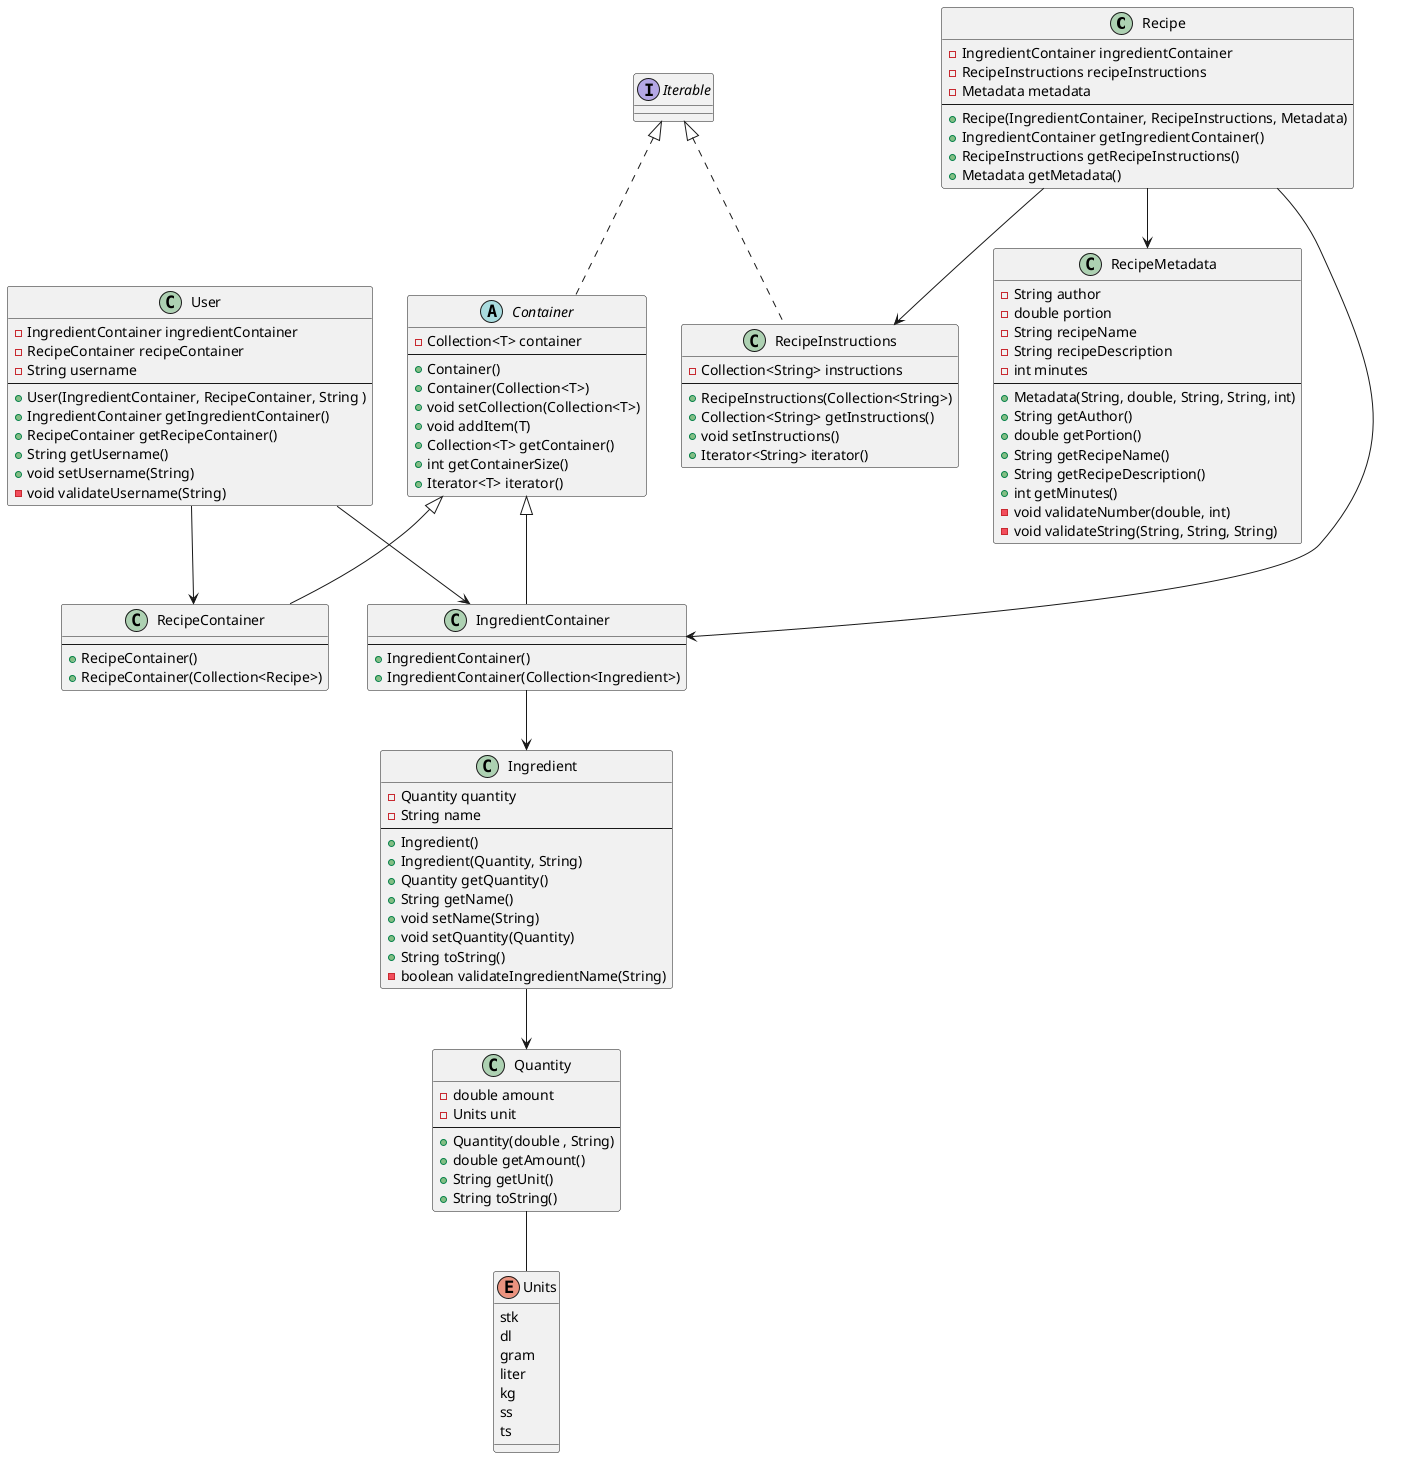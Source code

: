 @startuml sequence_diagram
class Recipe {
    - IngredientContainer ingredientContainer
    - RecipeInstructions recipeInstructions
    - Metadata metadata
    --
    + Recipe(IngredientContainer, RecipeInstructions, Metadata)
    + IngredientContainer getIngredientContainer()
    + RecipeInstructions getRecipeInstructions()
    + Metadata getMetadata()
}

class Quantity {
    - double amount
    - Units unit
    --
    + Quantity(double , String)
    + double getAmount()
    + String getUnit()
    + String toString()
}

enum Units {
    stk
    dl
    gram
    liter
    kg
    ss
    ts
}

class Ingredient {
    - Quantity quantity
    - String name
    --
    + Ingredient()
    + Ingredient(Quantity, String)
    + Quantity getQuantity()
    + String getName()
    + void setName(String)
    + void setQuantity(Quantity)
    + String toString()
    - boolean validateIngredientName(String)
}

abstract class Container {
  - Collection<T> container
  --
  + Container()
  + Container(Collection<T>) 
  + void setCollection(Collection<T>)
  + void addItem(T)  
  + Collection<T> getContainer()
  + int getContainerSize()
  + Iterator<T> iterator()
}

class IngredientContainer {
    --
    + IngredientContainer()
    + IngredientContainer(Collection<Ingredient>)
}

class RecipeContainer {
    --
    + RecipeContainer()
    + RecipeContainer(Collection<Recipe>)
}

class RecipeInstructions {
    - Collection<String> instructions
    --
    + RecipeInstructions(Collection<String>)
    + Collection<String> getInstructions()
    + void setInstructions()
    + Iterator<String> iterator()
}

class RecipeMetadata {
    - String author
    - double portion
    - String recipeName
    - String recipeDescription
    - int minutes
    --
    + Metadata(String, double, String, String, int)
    + String getAuthor()
    + double getPortion()
    + String getRecipeName()
    + String getRecipeDescription()
    + int getMinutes()
    - void validateNumber(double, int)
    - void validateString(String, String, String)
}

class User {
    - IngredientContainer ingredientContainer
    - RecipeContainer recipeContainer
    - String username
    --
    + User(IngredientContainer, RecipeContainer, String )
    + IngredientContainer getIngredientContainer()
    + RecipeContainer getRecipeContainer()
    + String getUsername()
    + void setUsername(String)
    - void validateUsername(String)
}

interface Iterable
interface Iterable

User --> RecipeContainer
User --> IngredientContainer
Recipe --> IngredientContainer
Recipe --> RecipeInstructions
Recipe --> RecipeMetadata
IngredientContainer --> Ingredient
Ingredient --> Quantity
Quantity -- Units
abstract class Container implements Iterable
class RecipeInstructions implements Iterable
class RecipeContainer extends Container
class IngredientContainer extends Container
@enduml